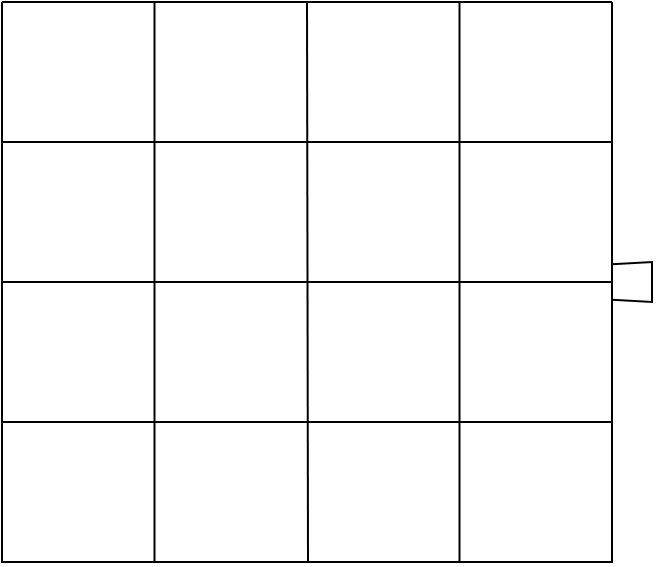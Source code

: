 <mxfile version="24.0.7" type="device">
  <diagram name="Page-1" id="Nei9JYgXUHfJtWIt6BAU">
    <mxGraphModel dx="1050" dy="1630" grid="1" gridSize="10" guides="1" tooltips="1" connect="1" arrows="1" fold="1" page="1" pageScale="1" pageWidth="850" pageHeight="1100" math="0" shadow="0">
      <root>
        <mxCell id="0" />
        <mxCell id="1" parent="0" />
        <mxCell id="YNSnLRENxpWJx3K029_7-5" value="" style="swimlane;startSize=0;" vertex="1" parent="1">
          <mxGeometry x="285" y="-410" width="305" height="280" as="geometry" />
        </mxCell>
        <mxCell id="YNSnLRENxpWJx3K029_7-6" value="" style="endArrow=none;html=1;rounded=0;" edge="1" parent="1" source="YNSnLRENxpWJx3K029_7-5" target="YNSnLRENxpWJx3K029_7-5">
          <mxGeometry width="50" height="50" relative="1" as="geometry">
            <mxPoint x="375" y="-280" as="sourcePoint" />
            <mxPoint x="425" y="-330" as="targetPoint" />
          </mxGeometry>
        </mxCell>
        <mxCell id="YNSnLRENxpWJx3K029_7-8" value="" style="endArrow=none;html=1;rounded=0;entryX=0.5;entryY=0;entryDx=0;entryDy=0;" edge="1" parent="1" target="YNSnLRENxpWJx3K029_7-5">
          <mxGeometry width="50" height="50" relative="1" as="geometry">
            <mxPoint x="438" y="-130" as="sourcePoint" />
            <mxPoint x="440" y="-280" as="targetPoint" />
            <Array as="points">
              <mxPoint x="438" y="-130" />
            </Array>
          </mxGeometry>
        </mxCell>
        <mxCell id="YNSnLRENxpWJx3K029_7-9" value="" style="endArrow=none;html=1;rounded=0;exitX=0;exitY=0.5;exitDx=0;exitDy=0;entryX=1;entryY=0.5;entryDx=0;entryDy=0;" edge="1" parent="1" source="YNSnLRENxpWJx3K029_7-5" target="YNSnLRENxpWJx3K029_7-5">
          <mxGeometry width="50" height="50" relative="1" as="geometry">
            <mxPoint x="400" y="-230" as="sourcePoint" />
            <mxPoint x="450" y="-280" as="targetPoint" />
          </mxGeometry>
        </mxCell>
        <mxCell id="YNSnLRENxpWJx3K029_7-10" value="" style="endArrow=none;html=1;rounded=0;entryX=0.75;entryY=0;entryDx=0;entryDy=0;exitX=0.75;exitY=1;exitDx=0;exitDy=0;" edge="1" parent="1" source="YNSnLRENxpWJx3K029_7-5" target="YNSnLRENxpWJx3K029_7-5">
          <mxGeometry width="50" height="50" relative="1" as="geometry">
            <mxPoint x="400" y="-230" as="sourcePoint" />
            <mxPoint x="450" y="-280" as="targetPoint" />
          </mxGeometry>
        </mxCell>
        <mxCell id="YNSnLRENxpWJx3K029_7-11" value="" style="endArrow=none;html=1;rounded=0;exitX=0.25;exitY=1;exitDx=0;exitDy=0;entryX=0.25;entryY=0;entryDx=0;entryDy=0;" edge="1" parent="1" source="YNSnLRENxpWJx3K029_7-5" target="YNSnLRENxpWJx3K029_7-5">
          <mxGeometry width="50" height="50" relative="1" as="geometry">
            <mxPoint x="400" y="-230" as="sourcePoint" />
            <mxPoint x="450" y="-280" as="targetPoint" />
          </mxGeometry>
        </mxCell>
        <mxCell id="YNSnLRENxpWJx3K029_7-12" value="" style="endArrow=none;html=1;rounded=0;entryX=1;entryY=0.25;entryDx=0;entryDy=0;exitX=0;exitY=0.25;exitDx=0;exitDy=0;" edge="1" parent="1" source="YNSnLRENxpWJx3K029_7-5" target="YNSnLRENxpWJx3K029_7-5">
          <mxGeometry width="50" height="50" relative="1" as="geometry">
            <mxPoint x="400" y="-230" as="sourcePoint" />
            <mxPoint x="450" y="-280" as="targetPoint" />
          </mxGeometry>
        </mxCell>
        <mxCell id="YNSnLRENxpWJx3K029_7-14" value="" style="endArrow=none;html=1;rounded=0;exitX=0;exitY=0.75;exitDx=0;exitDy=0;entryX=1;entryY=0.75;entryDx=0;entryDy=0;" edge="1" parent="1" source="YNSnLRENxpWJx3K029_7-5" target="YNSnLRENxpWJx3K029_7-5">
          <mxGeometry width="50" height="50" relative="1" as="geometry">
            <mxPoint x="310" y="-150" as="sourcePoint" />
            <mxPoint x="360" y="-200" as="targetPoint" />
          </mxGeometry>
        </mxCell>
      </root>
    </mxGraphModel>
  </diagram>
</mxfile>
